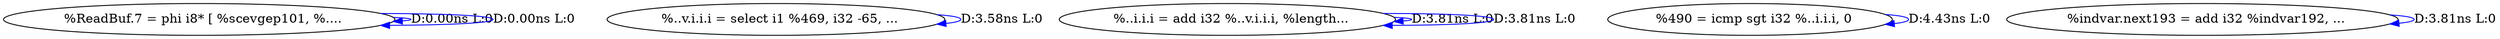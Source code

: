 digraph {
Node0x4169a50[label="  %ReadBuf.7 = phi i8* [ %scevgep101, %...."];
Node0x4169a50 -> Node0x4169a50[label="D:0.00ns L:0",color=blue];
Node0x4169a50 -> Node0x4169a50[label="D:0.00ns L:0",color=blue];
Node0x4169b90[label="  %..v.i.i.i = select i1 %469, i32 -65, ..."];
Node0x4169b90 -> Node0x4169b90[label="D:3.58ns L:0",color=blue];
Node0x4169cd0[label="  %..i.i.i = add i32 %..v.i.i.i, %length..."];
Node0x4169cd0 -> Node0x4169cd0[label="D:3.81ns L:0",color=blue];
Node0x4169cd0 -> Node0x4169cd0[label="D:3.81ns L:0",color=blue];
Node0x4169e10[label="  %490 = icmp sgt i32 %..i.i.i, 0"];
Node0x4169e10 -> Node0x4169e10[label="D:4.43ns L:0",color=blue];
Node0x4169f50[label="  %indvar.next193 = add i32 %indvar192, ..."];
Node0x4169f50 -> Node0x4169f50[label="D:3.81ns L:0",color=blue];
}
